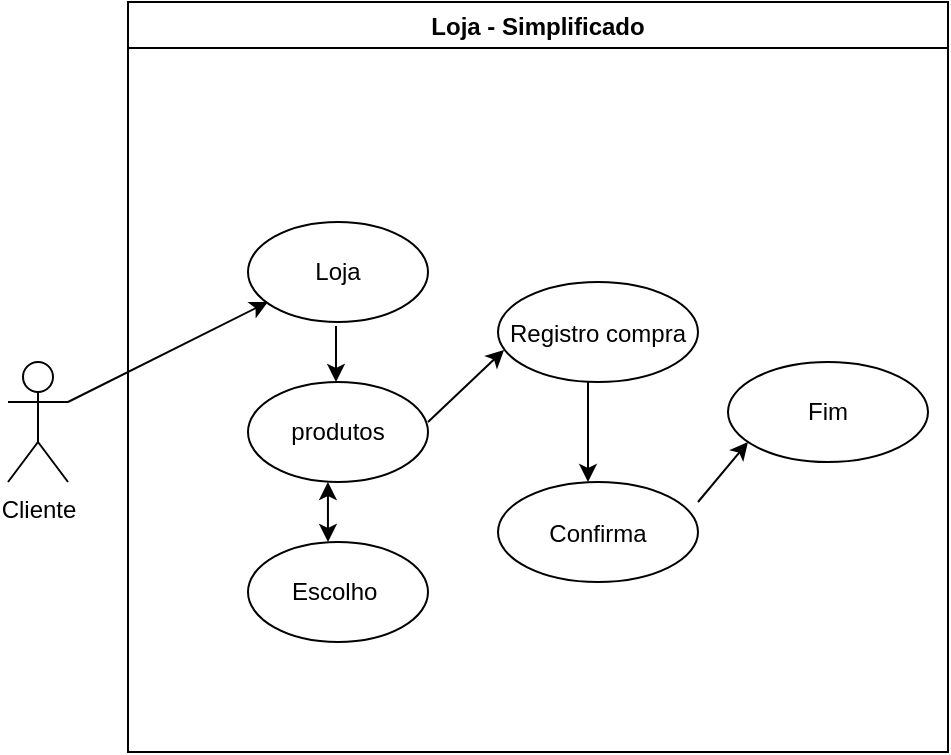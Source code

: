 <mxfile version="14.9.6" type="github">
  <diagram id="pUPoVYKXmYZPgE-0Y4hJ" name="Page-1">
    <mxGraphModel dx="868" dy="516" grid="1" gridSize="10" guides="1" tooltips="1" connect="1" arrows="1" fold="1" page="1" pageScale="1" pageWidth="850" pageHeight="1100" math="0" shadow="0">
      <root>
        <mxCell id="0" />
        <mxCell id="1" parent="0" />
        <mxCell id="FTYc4txOeEdFTPNHwYB--14" value="Cliente" style="shape=umlActor;verticalLabelPosition=bottom;verticalAlign=top;html=1;outlineConnect=0;" vertex="1" parent="1">
          <mxGeometry x="80" y="270" width="30" height="60" as="geometry" />
        </mxCell>
        <mxCell id="FTYc4txOeEdFTPNHwYB--18" value="Loja - Simplificado" style="swimlane;verticalAlign=middle;startSize=23;" vertex="1" parent="1">
          <mxGeometry x="140" y="90" width="410" height="375" as="geometry">
            <mxRectangle x="120" y="150" width="130" height="23" as="alternateBounds" />
          </mxGeometry>
        </mxCell>
        <mxCell id="FTYc4txOeEdFTPNHwYB--19" value="Loja" style="ellipse;whiteSpace=wrap;html=1;" vertex="1" parent="FTYc4txOeEdFTPNHwYB--18">
          <mxGeometry x="60" y="110" width="90" height="50" as="geometry" />
        </mxCell>
        <mxCell id="FTYc4txOeEdFTPNHwYB--20" value="produtos" style="ellipse;whiteSpace=wrap;html=1;" vertex="1" parent="FTYc4txOeEdFTPNHwYB--18">
          <mxGeometry x="60" y="190" width="90" height="50" as="geometry" />
        </mxCell>
        <mxCell id="FTYc4txOeEdFTPNHwYB--21" value="Escolho&amp;nbsp;" style="ellipse;whiteSpace=wrap;html=1;" vertex="1" parent="FTYc4txOeEdFTPNHwYB--18">
          <mxGeometry x="60" y="270" width="90" height="50" as="geometry" />
        </mxCell>
        <mxCell id="FTYc4txOeEdFTPNHwYB--22" value="&lt;p style=&quot;line-height: 100%&quot;&gt;Registro compra&lt;/p&gt;" style="ellipse;whiteSpace=wrap;html=1;" vertex="1" parent="FTYc4txOeEdFTPNHwYB--18">
          <mxGeometry x="185" y="140" width="100" height="50" as="geometry" />
        </mxCell>
        <mxCell id="FTYc4txOeEdFTPNHwYB--30" value="&lt;p style=&quot;line-height: 100%&quot;&gt;Confirma&lt;/p&gt;" style="ellipse;whiteSpace=wrap;html=1;" vertex="1" parent="FTYc4txOeEdFTPNHwYB--18">
          <mxGeometry x="185" y="240" width="100" height="50" as="geometry" />
        </mxCell>
        <mxCell id="FTYc4txOeEdFTPNHwYB--33" value="" style="endArrow=classic;html=1;" edge="1" parent="FTYc4txOeEdFTPNHwYB--18">
          <mxGeometry width="50" height="50" relative="1" as="geometry">
            <mxPoint x="104" y="162" as="sourcePoint" />
            <mxPoint x="104" y="190" as="targetPoint" />
          </mxGeometry>
        </mxCell>
        <mxCell id="FTYc4txOeEdFTPNHwYB--39" value="" style="endArrow=classic;html=1;entryX=0.03;entryY=0.68;entryDx=0;entryDy=0;entryPerimeter=0;" edge="1" parent="FTYc4txOeEdFTPNHwYB--18" target="FTYc4txOeEdFTPNHwYB--22">
          <mxGeometry width="50" height="50" relative="1" as="geometry">
            <mxPoint x="150" y="210" as="sourcePoint" />
            <mxPoint x="180" y="180" as="targetPoint" />
          </mxGeometry>
        </mxCell>
        <mxCell id="FTYc4txOeEdFTPNHwYB--44" value="Fim" style="ellipse;whiteSpace=wrap;html=1;" vertex="1" parent="FTYc4txOeEdFTPNHwYB--18">
          <mxGeometry x="300" y="180" width="100" height="50" as="geometry" />
        </mxCell>
        <mxCell id="FTYc4txOeEdFTPNHwYB--46" value="" style="endArrow=classic;html=1;" edge="1" parent="FTYc4txOeEdFTPNHwYB--18">
          <mxGeometry width="50" height="50" relative="1" as="geometry">
            <mxPoint x="285" y="250" as="sourcePoint" />
            <mxPoint x="310" y="220" as="targetPoint" />
          </mxGeometry>
        </mxCell>
        <mxCell id="FTYc4txOeEdFTPNHwYB--32" value="" style="endArrow=classic;html=1;" edge="1" parent="1">
          <mxGeometry width="50" height="50" relative="1" as="geometry">
            <mxPoint x="110" y="290" as="sourcePoint" />
            <mxPoint x="210" y="240" as="targetPoint" />
          </mxGeometry>
        </mxCell>
        <mxCell id="FTYc4txOeEdFTPNHwYB--38" value="" style="endArrow=classic;startArrow=classic;html=1;entryX=0.444;entryY=1;entryDx=0;entryDy=0;entryPerimeter=0;" edge="1" parent="1" target="FTYc4txOeEdFTPNHwYB--20">
          <mxGeometry width="50" height="50" relative="1" as="geometry">
            <mxPoint x="240" y="360" as="sourcePoint" />
            <mxPoint x="290" y="310" as="targetPoint" />
          </mxGeometry>
        </mxCell>
        <mxCell id="FTYc4txOeEdFTPNHwYB--45" value="" style="endArrow=classic;html=1;" edge="1" parent="1">
          <mxGeometry width="50" height="50" relative="1" as="geometry">
            <mxPoint x="370" y="280" as="sourcePoint" />
            <mxPoint x="370" y="330" as="targetPoint" />
          </mxGeometry>
        </mxCell>
      </root>
    </mxGraphModel>
  </diagram>
</mxfile>
